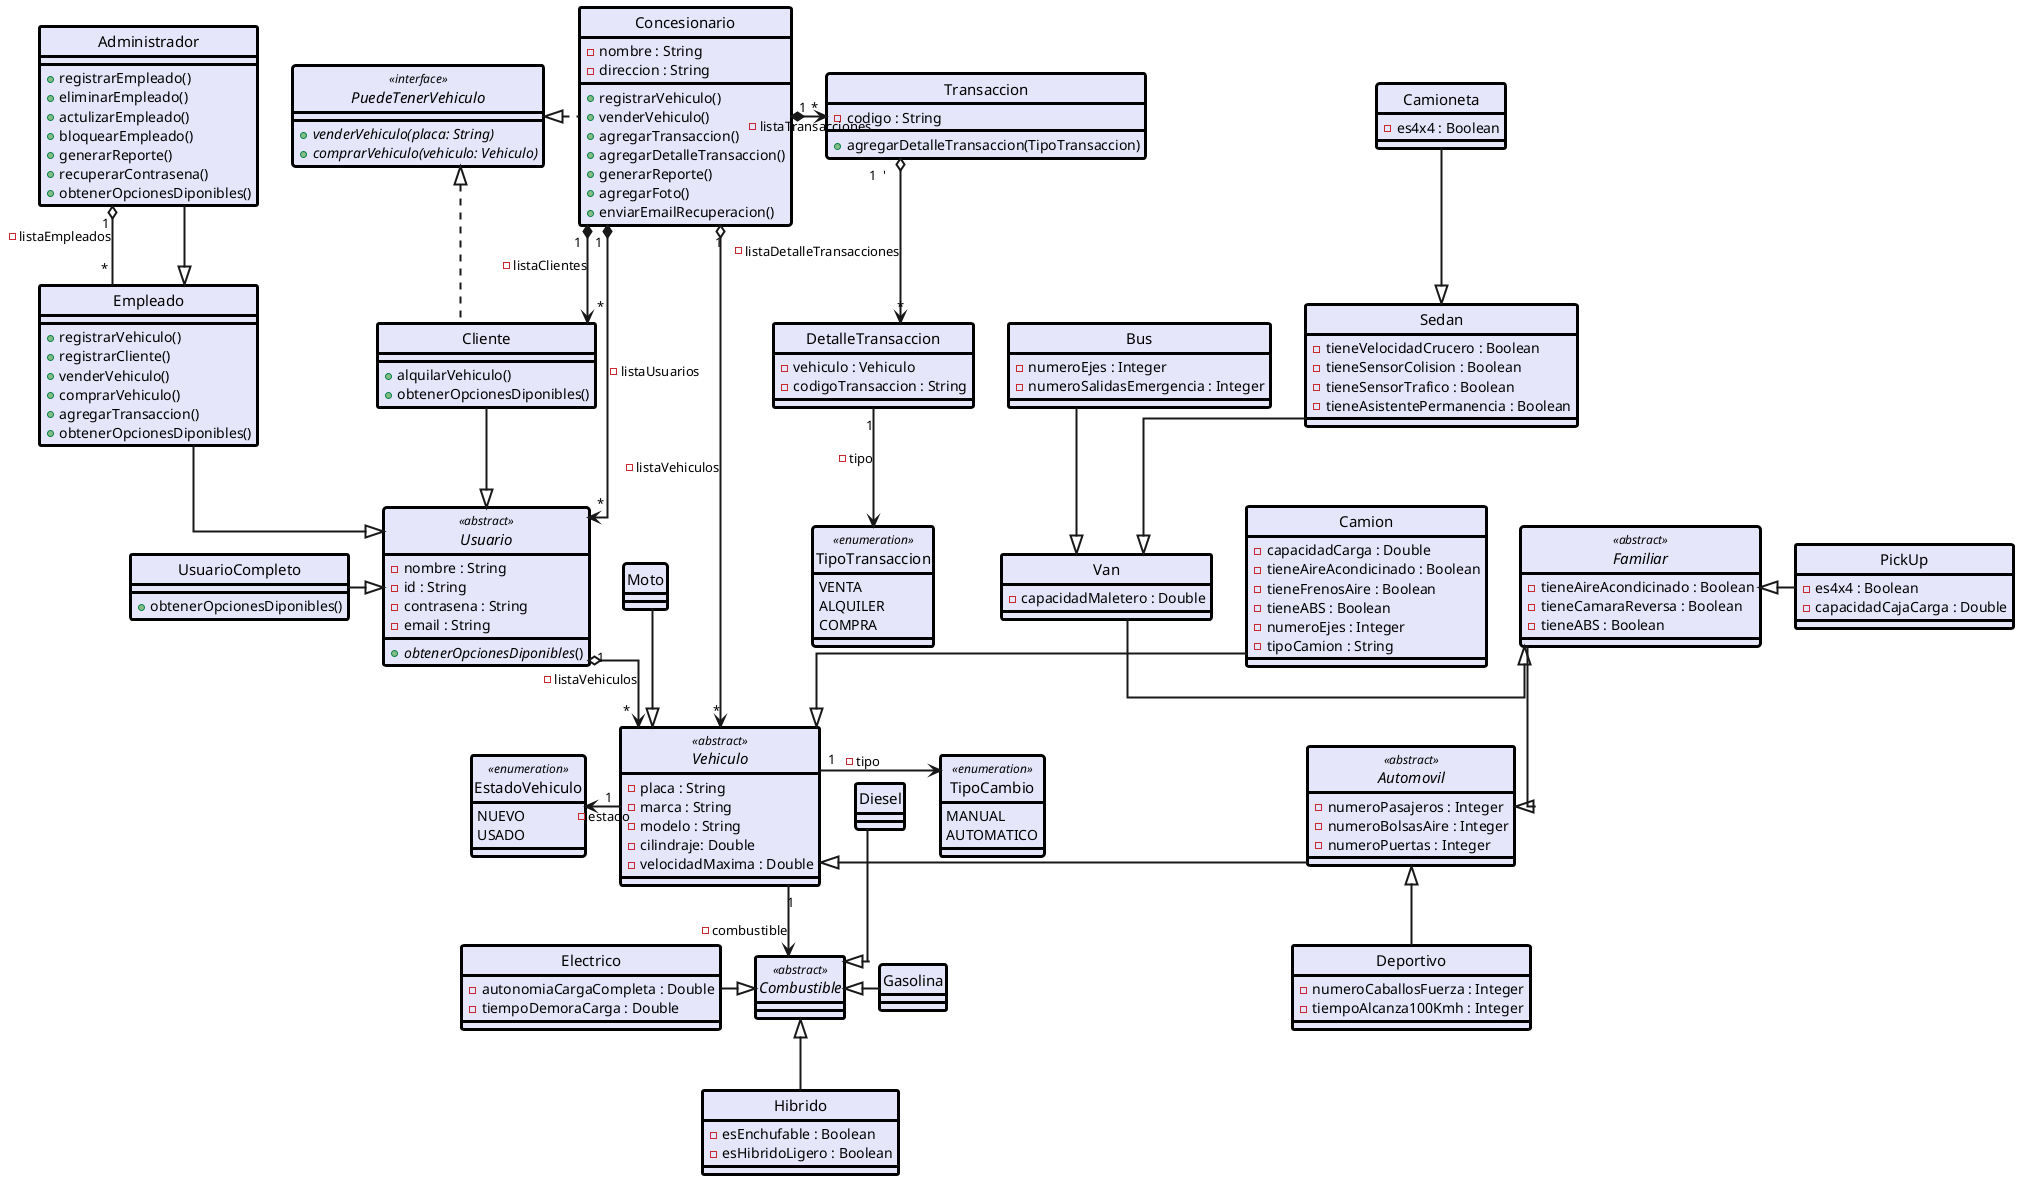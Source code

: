 @startuml Hola

skinparam style strictuml
skinparam ArrowThickness 2
skinparam Linetype ortho

skinparam Class {
    FontSize 15
    BorderColor Black
    BackgroundColor Lavender
    BorderThickness 3
}

interface PuedeTenerVehiculo <<interface>> {
    + <i>venderVehiculo(placa: String)
    + <i>comprarVehiculo(vehiculo: Vehiculo)
}
class Concesionario {
    - nombre : String
    - direccion : String

    + registrarVehiculo()
    + venderVehiculo()
    + agregarTransaccion()
    + agregarDetalleTransaccion()
    + generarReporte()
    + agregarFoto()
    + enviarEmailRecuperacion()
}

class Transaccion {
    - codigo : String
    + agregarDetalleTransaccion(TipoTransaccion)
}
enum TipoTransaccion <<enumeration>> {
    VENTA
    ALQUILER
    COMPRA
}
class DetalleTransaccion {
    - vehiculo : Vehiculo
    - codigoTransaccion : String

}


abstract class Usuario  <<abstract>> {
    - nombre : String
    - id : String
    - contrasena : String
    - email : String
    +<i>obtenerOpcionesDiponibles</i>()
}

class Cliente {
    + alquilarVehiculo()
    +obtenerOpcionesDiponibles()
}

class Empleado {
    + registrarVehiculo()
    + registrarCliente()
    + venderVehiculo()
    + comprarVehiculo()
    + agregarTransaccion()
    +obtenerOpcionesDiponibles()
}

class Administrador {
    + registrarEmpleado()
    + eliminarEmpleado()
    + actulizarEmpleado()
    + bloquearEmpleado()
    + generarReporte()
    + recuperarContrasena()
    +obtenerOpcionesDiponibles()

}

class UsuarioCompleto{
    +obtenerOpcionesDiponibles()
}

abstract class Combustible <<abstract>> {
}

class Gasolina {
}

class Diesel {
}

class Electrico {
    - autonomiaCargaCompleta : Double
    - tiempoDemoraCarga : Double
}
class Hibrido {
    - esEnchufable : Boolean
    - esHibridoLigero : Boolean
}

abstract class Vehiculo <<abstract>> {
    - placa : String
    - marca : String
    - modelo : String
    - cilindraje: Double
    - velocidadMaxima : Double
}

abstract class Automovil <<abstract>> {
    - numeroPasajeros : Integer
    - numeroBolsasAire : Integer
    - numeroPuertas : Integer
}

enum EstadoVehiculo <<enumeration>>{
    NUEVO
    USADO
}

enum TipoCambio <<enumeration>> {
    MANUAL
    AUTOMATICO
}

class Sedan {
    - tieneVelocidadCrucero : Boolean
    - tieneSensorColision : Boolean
    - tieneSensorTrafico : Boolean
    - tieneAsistentePermanencia : Boolean
}

class Deportivo {
    - numeroCaballosFuerza : Integer
    - tiempoAlcanza100Kmh : Integer
}

class Camioneta {
    - es4x4 : Boolean
}

class PickUp {
    - es4x4 : Boolean
    - capacidadCajaCarga : Double
}

abstract class Familiar <<abstract>> {
    - tieneAireAcondicinado : Boolean
    - tieneCamaraReversa : Boolean
    - tieneABS : Boolean
}

class Van {
    - capacidadMaletero : Double
}

class Bus {
    - numeroEjes : Integer
    - numeroSalidasEmergencia : Integer
}

class Camion {
    - capacidadCarga : Double
    - tieneAireAcondicinado : Boolean
    - tieneFrenosAire : Boolean
    - tieneABS : Boolean
    - numeroEjes : Integer
    - tipoCamion : String
}

class Moto {
}

'Concesionario
Concesionario "1" *--> "*" Usuario : - listaUsuarios
Concesionario "1" *-> "*" Transaccion : - listaTransacciones
Concesionario "1" *--> "*" Cliente : - listaClientes
Concesionario  "1" o--> "*" Vehiculo : - listaVehiculos
Transaccion  "1  '" o--> "*" DetalleTransaccion : -  listaDetalleTransacciones
'Transaccion
DetalleTransaccion "1"--> TipoTransaccion : - tipo

'Gasolina
Hibrido -up-|> Combustible
Gasolina -left-|> Combustible
Electrico -right-|> Combustible
Diesel -down-|> Combustible

'Vehiculos
Vehiculo "1" -right-> TipoCambio : - tipo
Vehiculo "1" -down-> Combustible : - combustible
Vehiculo "1" -left-> EstadoVehiculo : - estado

Automovil -left-|> Vehiculo
Moto --|> Vehiculo
Camion -down-|> Vehiculo

Deportivo -up-|> Automovil
Familiar -down-|> Automovil
Camioneta -down-|> Sedan
PickUp -left-|> Familiar
Van -right-|> Familiar
Bus -down-|> Van
Sedan -down-|> Van

'Usuarios
Usuario  "1" o--> "*" Vehiculo : - listaVehiculos
Administrador "1" o-down- "*" Empleado : -listaEmpleados
Cliente -down-|> Usuario
Empleado -down-|> Usuario
Administrador -down-|> Empleado
Concesionario .left.|> PuedeTenerVehiculo
Cliente .left.|> PuedeTenerVehiculo
UsuarioCompleto -|> Usuario 

@enduml